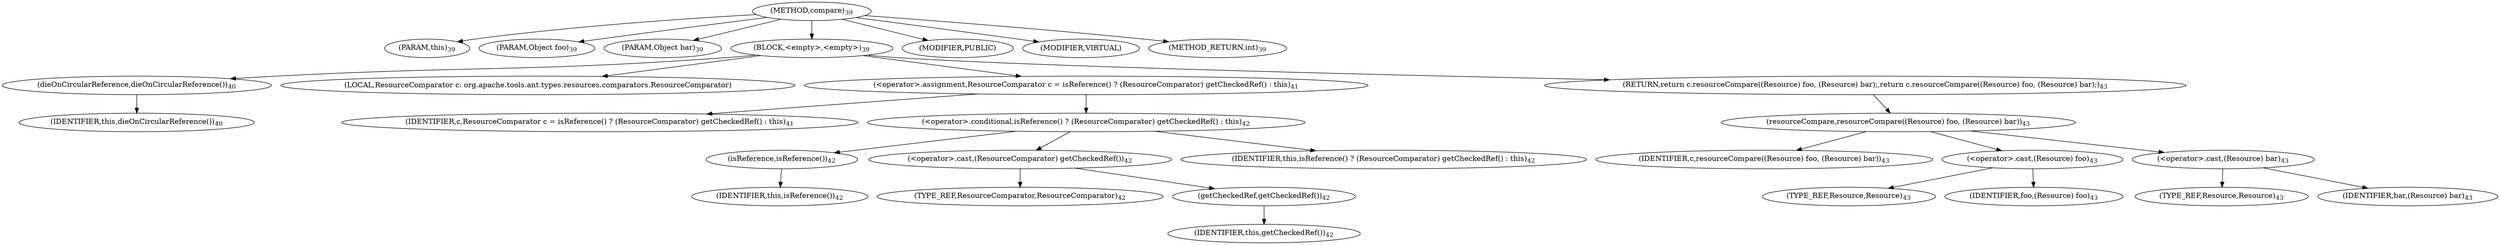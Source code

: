 digraph "compare" {  
"31" [label = <(METHOD,compare)<SUB>39</SUB>> ]
"4" [label = <(PARAM,this)<SUB>39</SUB>> ]
"32" [label = <(PARAM,Object foo)<SUB>39</SUB>> ]
"33" [label = <(PARAM,Object bar)<SUB>39</SUB>> ]
"34" [label = <(BLOCK,&lt;empty&gt;,&lt;empty&gt;)<SUB>39</SUB>> ]
"35" [label = <(dieOnCircularReference,dieOnCircularReference())<SUB>40</SUB>> ]
"3" [label = <(IDENTIFIER,this,dieOnCircularReference())<SUB>40</SUB>> ]
"36" [label = <(LOCAL,ResourceComparator c: org.apache.tools.ant.types.resources.comparators.ResourceComparator)> ]
"37" [label = <(&lt;operator&gt;.assignment,ResourceComparator c = isReference() ? (ResourceComparator) getCheckedRef() : this)<SUB>41</SUB>> ]
"38" [label = <(IDENTIFIER,c,ResourceComparator c = isReference() ? (ResourceComparator) getCheckedRef() : this)<SUB>41</SUB>> ]
"39" [label = <(&lt;operator&gt;.conditional,isReference() ? (ResourceComparator) getCheckedRef() : this)<SUB>42</SUB>> ]
"40" [label = <(isReference,isReference())<SUB>42</SUB>> ]
"5" [label = <(IDENTIFIER,this,isReference())<SUB>42</SUB>> ]
"41" [label = <(&lt;operator&gt;.cast,(ResourceComparator) getCheckedRef())<SUB>42</SUB>> ]
"42" [label = <(TYPE_REF,ResourceComparator,ResourceComparator)<SUB>42</SUB>> ]
"43" [label = <(getCheckedRef,getCheckedRef())<SUB>42</SUB>> ]
"6" [label = <(IDENTIFIER,this,getCheckedRef())<SUB>42</SUB>> ]
"7" [label = <(IDENTIFIER,this,isReference() ? (ResourceComparator) getCheckedRef() : this)<SUB>42</SUB>> ]
"44" [label = <(RETURN,return c.resourceCompare((Resource) foo, (Resource) bar);,return c.resourceCompare((Resource) foo, (Resource) bar);)<SUB>43</SUB>> ]
"45" [label = <(resourceCompare,resourceCompare((Resource) foo, (Resource) bar))<SUB>43</SUB>> ]
"46" [label = <(IDENTIFIER,c,resourceCompare((Resource) foo, (Resource) bar))<SUB>43</SUB>> ]
"47" [label = <(&lt;operator&gt;.cast,(Resource) foo)<SUB>43</SUB>> ]
"48" [label = <(TYPE_REF,Resource,Resource)<SUB>43</SUB>> ]
"49" [label = <(IDENTIFIER,foo,(Resource) foo)<SUB>43</SUB>> ]
"50" [label = <(&lt;operator&gt;.cast,(Resource) bar)<SUB>43</SUB>> ]
"51" [label = <(TYPE_REF,Resource,Resource)<SUB>43</SUB>> ]
"52" [label = <(IDENTIFIER,bar,(Resource) bar)<SUB>43</SUB>> ]
"53" [label = <(MODIFIER,PUBLIC)> ]
"54" [label = <(MODIFIER,VIRTUAL)> ]
"55" [label = <(METHOD_RETURN,int)<SUB>39</SUB>> ]
  "31" -> "4" 
  "31" -> "32" 
  "31" -> "33" 
  "31" -> "34" 
  "31" -> "53" 
  "31" -> "54" 
  "31" -> "55" 
  "34" -> "35" 
  "34" -> "36" 
  "34" -> "37" 
  "34" -> "44" 
  "35" -> "3" 
  "37" -> "38" 
  "37" -> "39" 
  "39" -> "40" 
  "39" -> "41" 
  "39" -> "7" 
  "40" -> "5" 
  "41" -> "42" 
  "41" -> "43" 
  "43" -> "6" 
  "44" -> "45" 
  "45" -> "46" 
  "45" -> "47" 
  "45" -> "50" 
  "47" -> "48" 
  "47" -> "49" 
  "50" -> "51" 
  "50" -> "52" 
}
